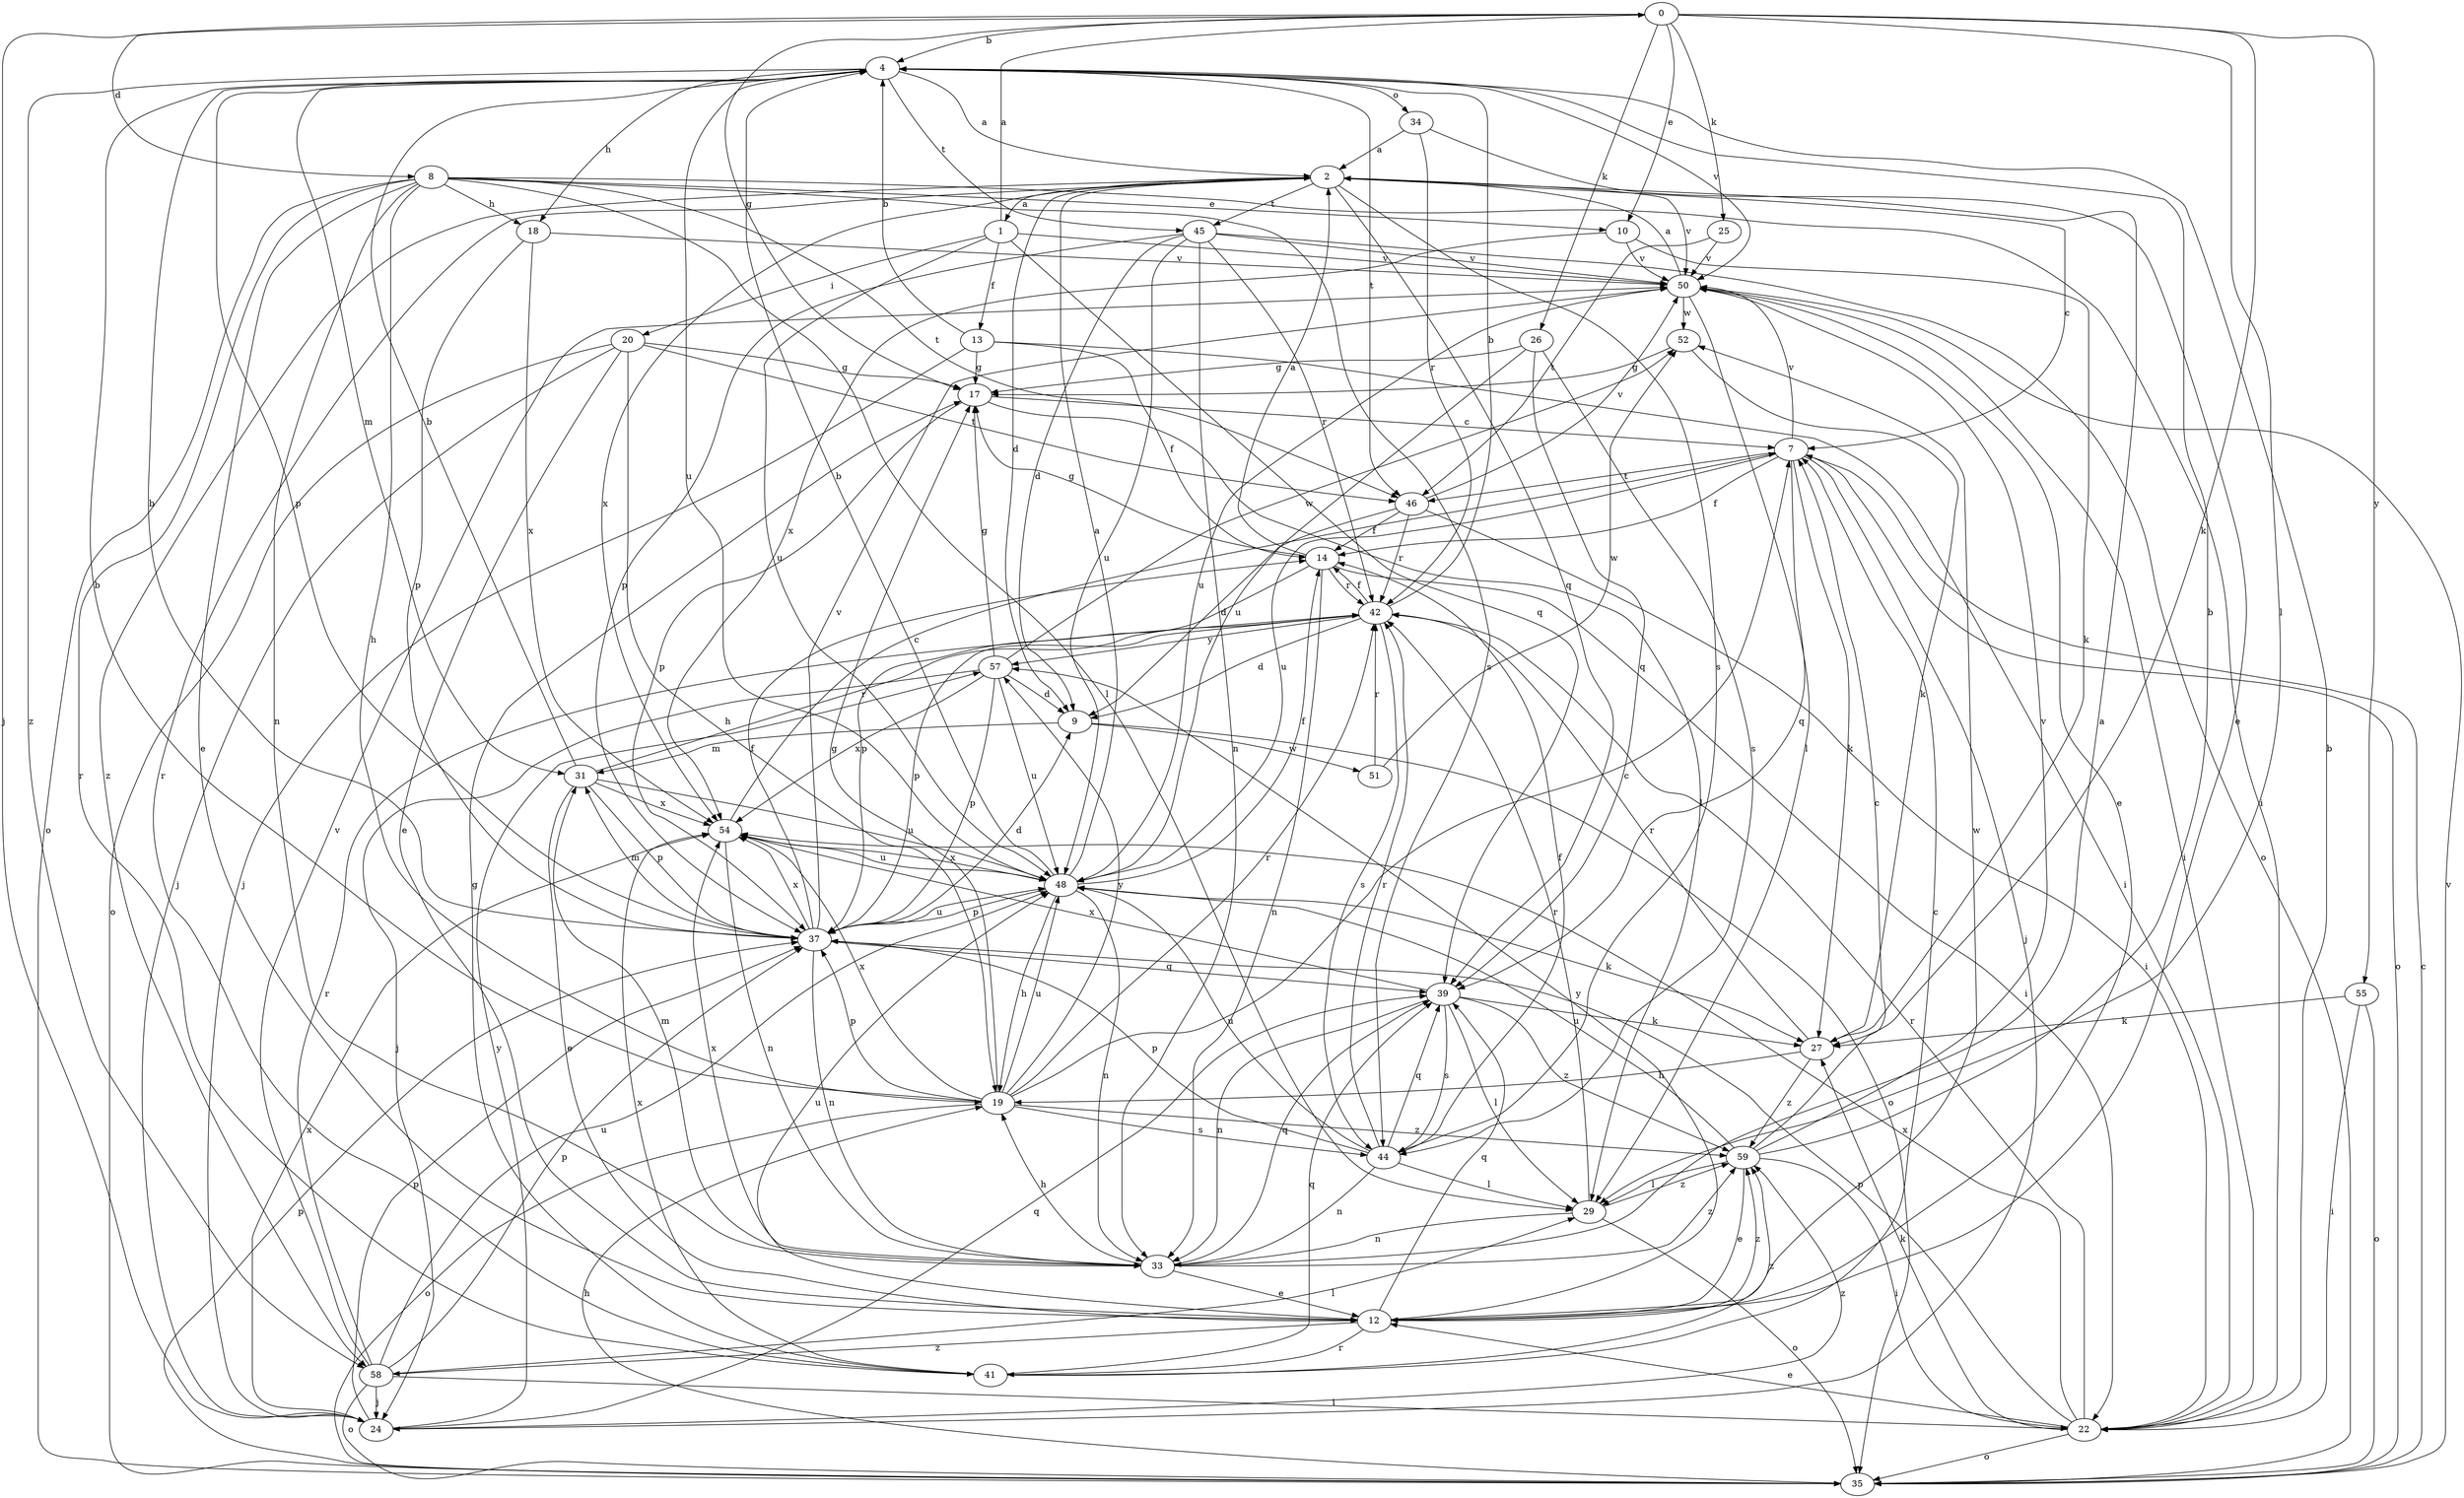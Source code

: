 strict digraph  {
0;
1;
2;
4;
7;
8;
9;
10;
12;
13;
14;
17;
18;
19;
20;
22;
24;
25;
26;
27;
29;
31;
33;
34;
35;
37;
39;
41;
42;
44;
45;
46;
48;
50;
51;
52;
54;
55;
57;
58;
59;
0 -> 4  [label=b];
0 -> 8  [label=d];
0 -> 10  [label=e];
0 -> 17  [label=g];
0 -> 24  [label=j];
0 -> 25  [label=k];
0 -> 26  [label=k];
0 -> 27  [label=k];
0 -> 29  [label=l];
0 -> 55  [label=y];
1 -> 0  [label=a];
1 -> 13  [label=f];
1 -> 20  [label=i];
1 -> 39  [label=q];
1 -> 48  [label=u];
1 -> 50  [label=v];
2 -> 1  [label=a];
2 -> 7  [label=c];
2 -> 9  [label=d];
2 -> 39  [label=q];
2 -> 41  [label=r];
2 -> 44  [label=s];
2 -> 45  [label=t];
2 -> 50  [label=v];
2 -> 54  [label=x];
2 -> 58  [label=z];
4 -> 2  [label=a];
4 -> 18  [label=h];
4 -> 31  [label=m];
4 -> 34  [label=o];
4 -> 37  [label=p];
4 -> 45  [label=t];
4 -> 46  [label=t];
4 -> 48  [label=u];
4 -> 50  [label=v];
4 -> 58  [label=z];
7 -> 14  [label=f];
7 -> 24  [label=j];
7 -> 27  [label=k];
7 -> 35  [label=o];
7 -> 39  [label=q];
7 -> 46  [label=t];
7 -> 48  [label=u];
7 -> 50  [label=v];
8 -> 10  [label=e];
8 -> 12  [label=e];
8 -> 18  [label=h];
8 -> 19  [label=h];
8 -> 22  [label=i];
8 -> 29  [label=l];
8 -> 33  [label=n];
8 -> 35  [label=o];
8 -> 41  [label=r];
8 -> 44  [label=s];
8 -> 46  [label=t];
9 -> 31  [label=m];
9 -> 35  [label=o];
9 -> 51  [label=w];
10 -> 27  [label=k];
10 -> 50  [label=v];
10 -> 54  [label=x];
12 -> 39  [label=q];
12 -> 41  [label=r];
12 -> 48  [label=u];
12 -> 52  [label=w];
12 -> 57  [label=y];
12 -> 58  [label=z];
12 -> 59  [label=z];
13 -> 4  [label=b];
13 -> 14  [label=f];
13 -> 17  [label=g];
13 -> 22  [label=i];
13 -> 24  [label=j];
14 -> 2  [label=a];
14 -> 17  [label=g];
14 -> 22  [label=i];
14 -> 33  [label=n];
14 -> 37  [label=p];
14 -> 42  [label=r];
17 -> 7  [label=c];
17 -> 29  [label=l];
17 -> 37  [label=p];
18 -> 37  [label=p];
18 -> 50  [label=v];
18 -> 54  [label=x];
19 -> 4  [label=b];
19 -> 7  [label=c];
19 -> 17  [label=g];
19 -> 35  [label=o];
19 -> 37  [label=p];
19 -> 42  [label=r];
19 -> 44  [label=s];
19 -> 48  [label=u];
19 -> 54  [label=x];
19 -> 57  [label=y];
19 -> 59  [label=z];
20 -> 12  [label=e];
20 -> 17  [label=g];
20 -> 19  [label=h];
20 -> 24  [label=j];
20 -> 35  [label=o];
20 -> 46  [label=t];
22 -> 4  [label=b];
22 -> 12  [label=e];
22 -> 27  [label=k];
22 -> 35  [label=o];
22 -> 37  [label=p];
22 -> 42  [label=r];
22 -> 54  [label=x];
24 -> 37  [label=p];
24 -> 39  [label=q];
24 -> 54  [label=x];
24 -> 57  [label=y];
24 -> 59  [label=z];
25 -> 46  [label=t];
25 -> 50  [label=v];
26 -> 17  [label=g];
26 -> 39  [label=q];
26 -> 44  [label=s];
26 -> 48  [label=u];
27 -> 19  [label=h];
27 -> 42  [label=r];
27 -> 59  [label=z];
29 -> 33  [label=n];
29 -> 35  [label=o];
29 -> 42  [label=r];
29 -> 59  [label=z];
31 -> 4  [label=b];
31 -> 12  [label=e];
31 -> 37  [label=p];
31 -> 42  [label=r];
31 -> 48  [label=u];
31 -> 54  [label=x];
33 -> 2  [label=a];
33 -> 12  [label=e];
33 -> 19  [label=h];
33 -> 31  [label=m];
33 -> 39  [label=q];
33 -> 54  [label=x];
33 -> 59  [label=z];
34 -> 2  [label=a];
34 -> 12  [label=e];
34 -> 42  [label=r];
35 -> 7  [label=c];
35 -> 19  [label=h];
35 -> 37  [label=p];
35 -> 50  [label=v];
37 -> 4  [label=b];
37 -> 9  [label=d];
37 -> 14  [label=f];
37 -> 31  [label=m];
37 -> 33  [label=n];
37 -> 39  [label=q];
37 -> 48  [label=u];
37 -> 50  [label=v];
37 -> 54  [label=x];
39 -> 27  [label=k];
39 -> 29  [label=l];
39 -> 33  [label=n];
39 -> 44  [label=s];
39 -> 54  [label=x];
39 -> 59  [label=z];
41 -> 7  [label=c];
41 -> 17  [label=g];
41 -> 39  [label=q];
41 -> 54  [label=x];
41 -> 59  [label=z];
42 -> 4  [label=b];
42 -> 9  [label=d];
42 -> 14  [label=f];
42 -> 37  [label=p];
42 -> 44  [label=s];
42 -> 57  [label=y];
44 -> 14  [label=f];
44 -> 29  [label=l];
44 -> 33  [label=n];
44 -> 37  [label=p];
44 -> 39  [label=q];
44 -> 42  [label=r];
44 -> 48  [label=u];
45 -> 9  [label=d];
45 -> 33  [label=n];
45 -> 35  [label=o];
45 -> 37  [label=p];
45 -> 42  [label=r];
45 -> 48  [label=u];
45 -> 50  [label=v];
46 -> 9  [label=d];
46 -> 14  [label=f];
46 -> 22  [label=i];
46 -> 42  [label=r];
46 -> 50  [label=v];
48 -> 2  [label=a];
48 -> 4  [label=b];
48 -> 14  [label=f];
48 -> 19  [label=h];
48 -> 27  [label=k];
48 -> 33  [label=n];
48 -> 37  [label=p];
48 -> 54  [label=x];
50 -> 2  [label=a];
50 -> 12  [label=e];
50 -> 22  [label=i];
50 -> 29  [label=l];
50 -> 48  [label=u];
50 -> 52  [label=w];
51 -> 42  [label=r];
51 -> 52  [label=w];
52 -> 17  [label=g];
52 -> 27  [label=k];
54 -> 7  [label=c];
54 -> 33  [label=n];
54 -> 48  [label=u];
55 -> 22  [label=i];
55 -> 27  [label=k];
55 -> 35  [label=o];
57 -> 9  [label=d];
57 -> 17  [label=g];
57 -> 24  [label=j];
57 -> 37  [label=p];
57 -> 48  [label=u];
57 -> 52  [label=w];
57 -> 54  [label=x];
58 -> 22  [label=i];
58 -> 24  [label=j];
58 -> 29  [label=l];
58 -> 35  [label=o];
58 -> 37  [label=p];
58 -> 42  [label=r];
58 -> 48  [label=u];
58 -> 50  [label=v];
59 -> 4  [label=b];
59 -> 7  [label=c];
59 -> 12  [label=e];
59 -> 22  [label=i];
59 -> 29  [label=l];
59 -> 48  [label=u];
59 -> 50  [label=v];
}
